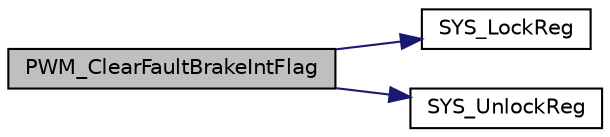 digraph "PWM_ClearFaultBrakeIntFlag"
{
 // LATEX_PDF_SIZE
  edge [fontname="Helvetica",fontsize="10",labelfontname="Helvetica",labelfontsize="10"];
  node [fontname="Helvetica",fontsize="10",shape=record];
  rankdir="LR";
  Node1 [label="PWM_ClearFaultBrakeIntFlag",height=0.2,width=0.4,color="black", fillcolor="grey75", style="filled", fontcolor="black",tooltip="This function clear fault brake interrupt of selected source."];
  Node1 -> Node2 [color="midnightblue",fontsize="10",style="solid",fontname="Helvetica"];
  Node2 [label="SYS_LockReg",height=0.2,width=0.4,color="black", fillcolor="white", style="filled",URL="$d8/d4f/group___n_a_n_o103___s_y_s___e_x_p_o_r_t_e_d___f_u_n_c_t_i_o_n_s.html#ga1f2edc03f82c54243f3c5c7a5012d1d1",tooltip="Enable register write-protection function."];
  Node1 -> Node3 [color="midnightblue",fontsize="10",style="solid",fontname="Helvetica"];
  Node3 [label="SYS_UnlockReg",height=0.2,width=0.4,color="black", fillcolor="white", style="filled",URL="$d8/d4f/group___n_a_n_o103___s_y_s___e_x_p_o_r_t_e_d___f_u_n_c_t_i_o_n_s.html#gacf942387227541c12b798fcee79a56a0",tooltip="Disable register write-protection function."];
}
